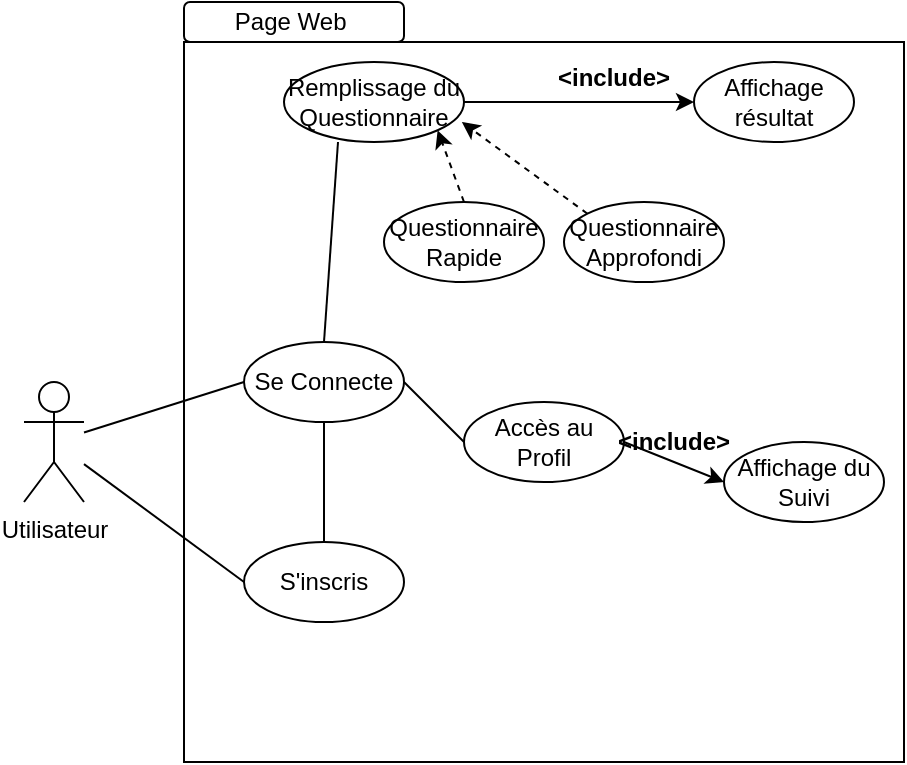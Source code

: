 <mxfile>
    <diagram id="n2MLyU38e2wIlwuuX4xp" name="Page-1">
        <mxGraphModel dx="1292" dy="657" grid="1" gridSize="10" guides="1" tooltips="1" connect="1" arrows="1" fold="1" page="1" pageScale="1" pageWidth="850" pageHeight="1100" math="0" shadow="0">
            <root>
                <mxCell id="0"/>
                <mxCell id="1" parent="0"/>
                <mxCell id="7" style="edgeStyle=none;html=1;entryX=0;entryY=0.5;entryDx=0;entryDy=0;strokeColor=default;endArrow=none;endFill=0;" edge="1" parent="1" source="2" target="5">
                    <mxGeometry relative="1" as="geometry"/>
                </mxCell>
                <mxCell id="8" style="edgeStyle=none;html=1;entryX=0;entryY=0.5;entryDx=0;entryDy=0;endArrow=none;endFill=0;" edge="1" parent="1" source="2" target="4">
                    <mxGeometry relative="1" as="geometry"/>
                </mxCell>
                <mxCell id="2" value="Utilisateur" style="shape=umlActor;verticalLabelPosition=bottom;verticalAlign=top;html=1;outlineConnect=0;" vertex="1" parent="1">
                    <mxGeometry x="10" y="310" width="30" height="60" as="geometry"/>
                </mxCell>
                <mxCell id="3" value="" style="whiteSpace=wrap;html=1;aspect=fixed;fillColor=none;" vertex="1" parent="1">
                    <mxGeometry x="90" y="140" width="360" height="360" as="geometry"/>
                </mxCell>
                <mxCell id="11" style="edgeStyle=none;html=1;exitX=0.5;exitY=0;exitDx=0;exitDy=0;entryX=0.3;entryY=1;entryDx=0;entryDy=0;entryPerimeter=0;endArrow=none;endFill=0;" edge="1" parent="1" source="4" target="10">
                    <mxGeometry relative="1" as="geometry"/>
                </mxCell>
                <mxCell id="15" style="edgeStyle=none;html=1;exitX=1;exitY=0.5;exitDx=0;exitDy=0;entryX=0;entryY=0.5;entryDx=0;entryDy=0;endArrow=none;endFill=0;" edge="1" parent="1" source="4" target="14">
                    <mxGeometry relative="1" as="geometry"/>
                </mxCell>
                <mxCell id="4" value="Se Connecte" style="ellipse;whiteSpace=wrap;html=1;fillColor=none;" vertex="1" parent="1">
                    <mxGeometry x="120" y="290" width="80" height="40" as="geometry"/>
                </mxCell>
                <mxCell id="9" style="edgeStyle=none;html=1;exitX=0.5;exitY=0;exitDx=0;exitDy=0;entryX=0.5;entryY=1;entryDx=0;entryDy=0;endArrow=none;endFill=0;" edge="1" parent="1" source="5" target="4">
                    <mxGeometry relative="1" as="geometry"/>
                </mxCell>
                <mxCell id="5" value="S'inscris" style="ellipse;whiteSpace=wrap;html=1;fillColor=none;" vertex="1" parent="1">
                    <mxGeometry x="120" y="390" width="80" height="40" as="geometry"/>
                </mxCell>
                <mxCell id="13" style="edgeStyle=none;html=1;exitX=1;exitY=0.5;exitDx=0;exitDy=0;entryX=0;entryY=0.5;entryDx=0;entryDy=0;" edge="1" parent="1" source="10" target="12">
                    <mxGeometry relative="1" as="geometry"/>
                </mxCell>
                <mxCell id="10" value="Remplissage du&lt;br&gt;Questionnaire" style="ellipse;whiteSpace=wrap;html=1;fillColor=none;" vertex="1" parent="1">
                    <mxGeometry x="140" y="150" width="90" height="40" as="geometry"/>
                </mxCell>
                <mxCell id="12" value="Affichage résultat" style="ellipse;whiteSpace=wrap;html=1;fillColor=none;" vertex="1" parent="1">
                    <mxGeometry x="345" y="150" width="80" height="40" as="geometry"/>
                </mxCell>
                <mxCell id="17" style="edgeStyle=none;html=1;exitX=1;exitY=0.5;exitDx=0;exitDy=0;entryX=0;entryY=0.5;entryDx=0;entryDy=0;" edge="1" parent="1" source="14" target="16">
                    <mxGeometry relative="1" as="geometry"/>
                </mxCell>
                <mxCell id="14" value="Accès au&lt;br&gt;Profil" style="ellipse;whiteSpace=wrap;html=1;fillColor=none;" vertex="1" parent="1">
                    <mxGeometry x="230" y="320" width="80" height="40" as="geometry"/>
                </mxCell>
                <mxCell id="16" value="Affichage du&lt;br&gt;Suivi" style="ellipse;whiteSpace=wrap;html=1;fillColor=none;" vertex="1" parent="1">
                    <mxGeometry x="360" y="340" width="80" height="40" as="geometry"/>
                </mxCell>
                <mxCell id="22" style="edgeStyle=none;html=1;exitX=0;exitY=0;exitDx=0;exitDy=0;entryX=0.988;entryY=0.75;entryDx=0;entryDy=0;entryPerimeter=0;dashed=1;" edge="1" parent="1" source="18" target="10">
                    <mxGeometry relative="1" as="geometry"/>
                </mxCell>
                <mxCell id="18" value="Questionnaire&lt;br&gt;Approfondi" style="ellipse;whiteSpace=wrap;html=1;fillColor=none;" vertex="1" parent="1">
                    <mxGeometry x="280" y="220" width="80" height="40" as="geometry"/>
                </mxCell>
                <mxCell id="21" style="edgeStyle=none;html=1;exitX=0.5;exitY=0;exitDx=0;exitDy=0;entryX=1;entryY=1;entryDx=0;entryDy=0;dashed=1;" edge="1" parent="1" source="19" target="10">
                    <mxGeometry relative="1" as="geometry"/>
                </mxCell>
                <mxCell id="19" value="Questionnaire&lt;br&gt;Rapide" style="ellipse;whiteSpace=wrap;html=1;fillColor=none;" vertex="1" parent="1">
                    <mxGeometry x="190" y="220" width="80" height="40" as="geometry"/>
                </mxCell>
                <mxCell id="23" value="&lt;b&gt;&amp;lt;include&amp;gt;&lt;/b&gt;" style="text;html=1;strokeColor=none;fillColor=none;align=center;verticalAlign=middle;whiteSpace=wrap;rounded=0;" vertex="1" parent="1">
                    <mxGeometry x="310" y="332.5" width="50" height="15" as="geometry"/>
                </mxCell>
                <mxCell id="25" value="&lt;b&gt;&amp;lt;include&amp;gt;&lt;/b&gt;" style="text;html=1;strokeColor=none;fillColor=none;align=center;verticalAlign=middle;whiteSpace=wrap;rounded=0;" vertex="1" parent="1">
                    <mxGeometry x="280" y="150" width="50" height="15" as="geometry"/>
                </mxCell>
                <mxCell id="27" value="Page Web&amp;nbsp;" style="rounded=1;whiteSpace=wrap;html=1;fillColor=none;" vertex="1" parent="1">
                    <mxGeometry x="90" y="120" width="110" height="20" as="geometry"/>
                </mxCell>
            </root>
        </mxGraphModel>
    </diagram>
</mxfile>